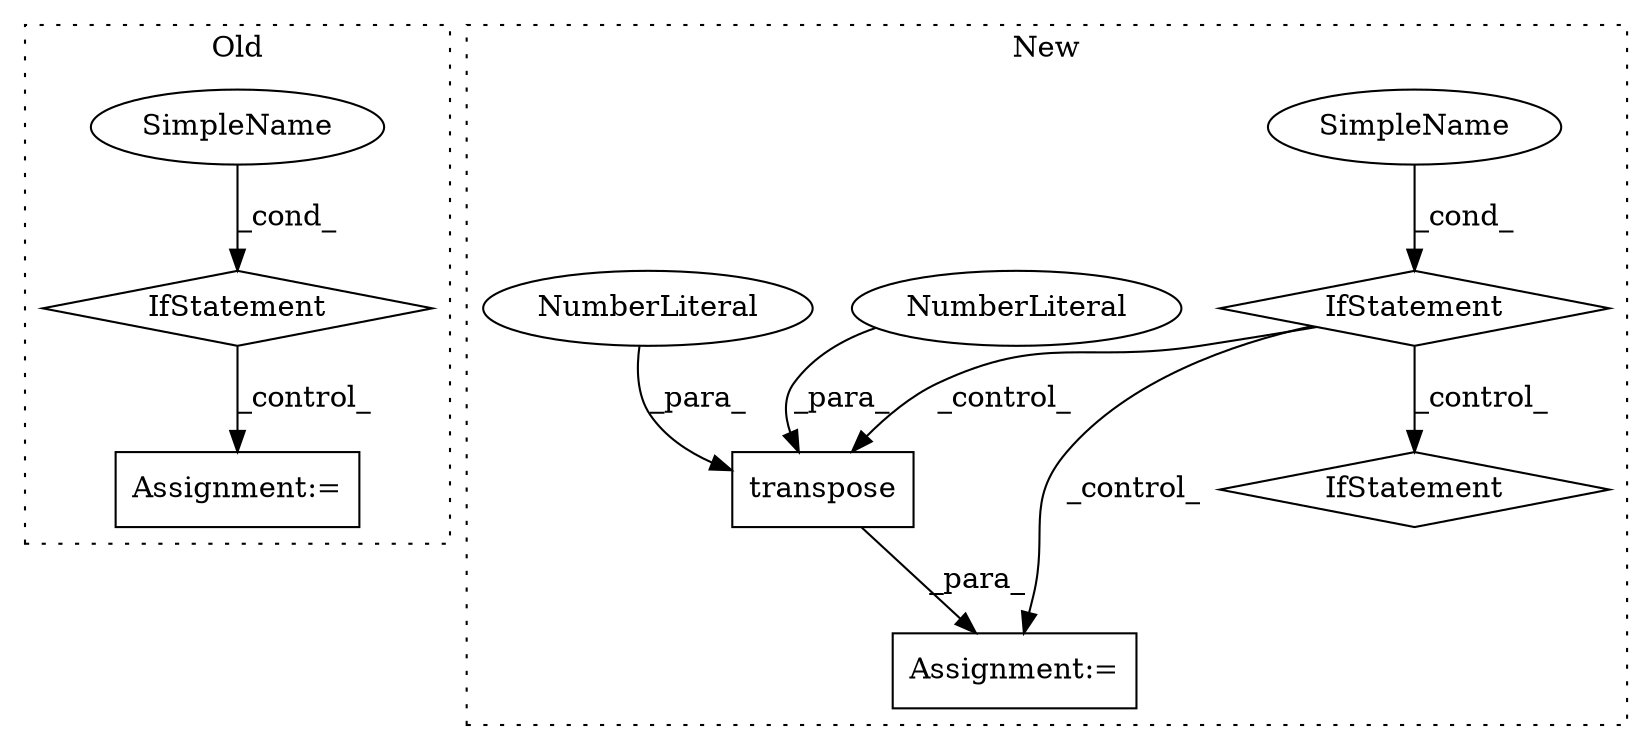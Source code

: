 digraph G {
subgraph cluster0 {
1 [label="IfStatement" a="25" s="12521,12562" l="4,2" shape="diamond"];
6 [label="Assignment:=" a="7" s="12915" l="1" shape="box"];
7 [label="SimpleName" a="42" s="" l="" shape="ellipse"];
label = "Old";
style="dotted";
}
subgraph cluster1 {
2 [label="transpose" a="32" s="12885,12898" l="10,1" shape="box"];
3 [label="Assignment:=" a="7" s="12858" l="1" shape="box"];
4 [label="IfStatement" a="25" s="12471,12512" l="4,2" shape="diamond"];
5 [label="SimpleName" a="42" s="" l="" shape="ellipse"];
8 [label="IfStatement" a="25" s="12807" l="32" shape="diamond"];
9 [label="NumberLiteral" a="34" s="12895" l="1" shape="ellipse"];
10 [label="NumberLiteral" a="34" s="12897" l="1" shape="ellipse"];
label = "New";
style="dotted";
}
1 -> 6 [label="_control_"];
2 -> 3 [label="_para_"];
4 -> 3 [label="_control_"];
4 -> 2 [label="_control_"];
4 -> 8 [label="_control_"];
5 -> 4 [label="_cond_"];
7 -> 1 [label="_cond_"];
9 -> 2 [label="_para_"];
10 -> 2 [label="_para_"];
}